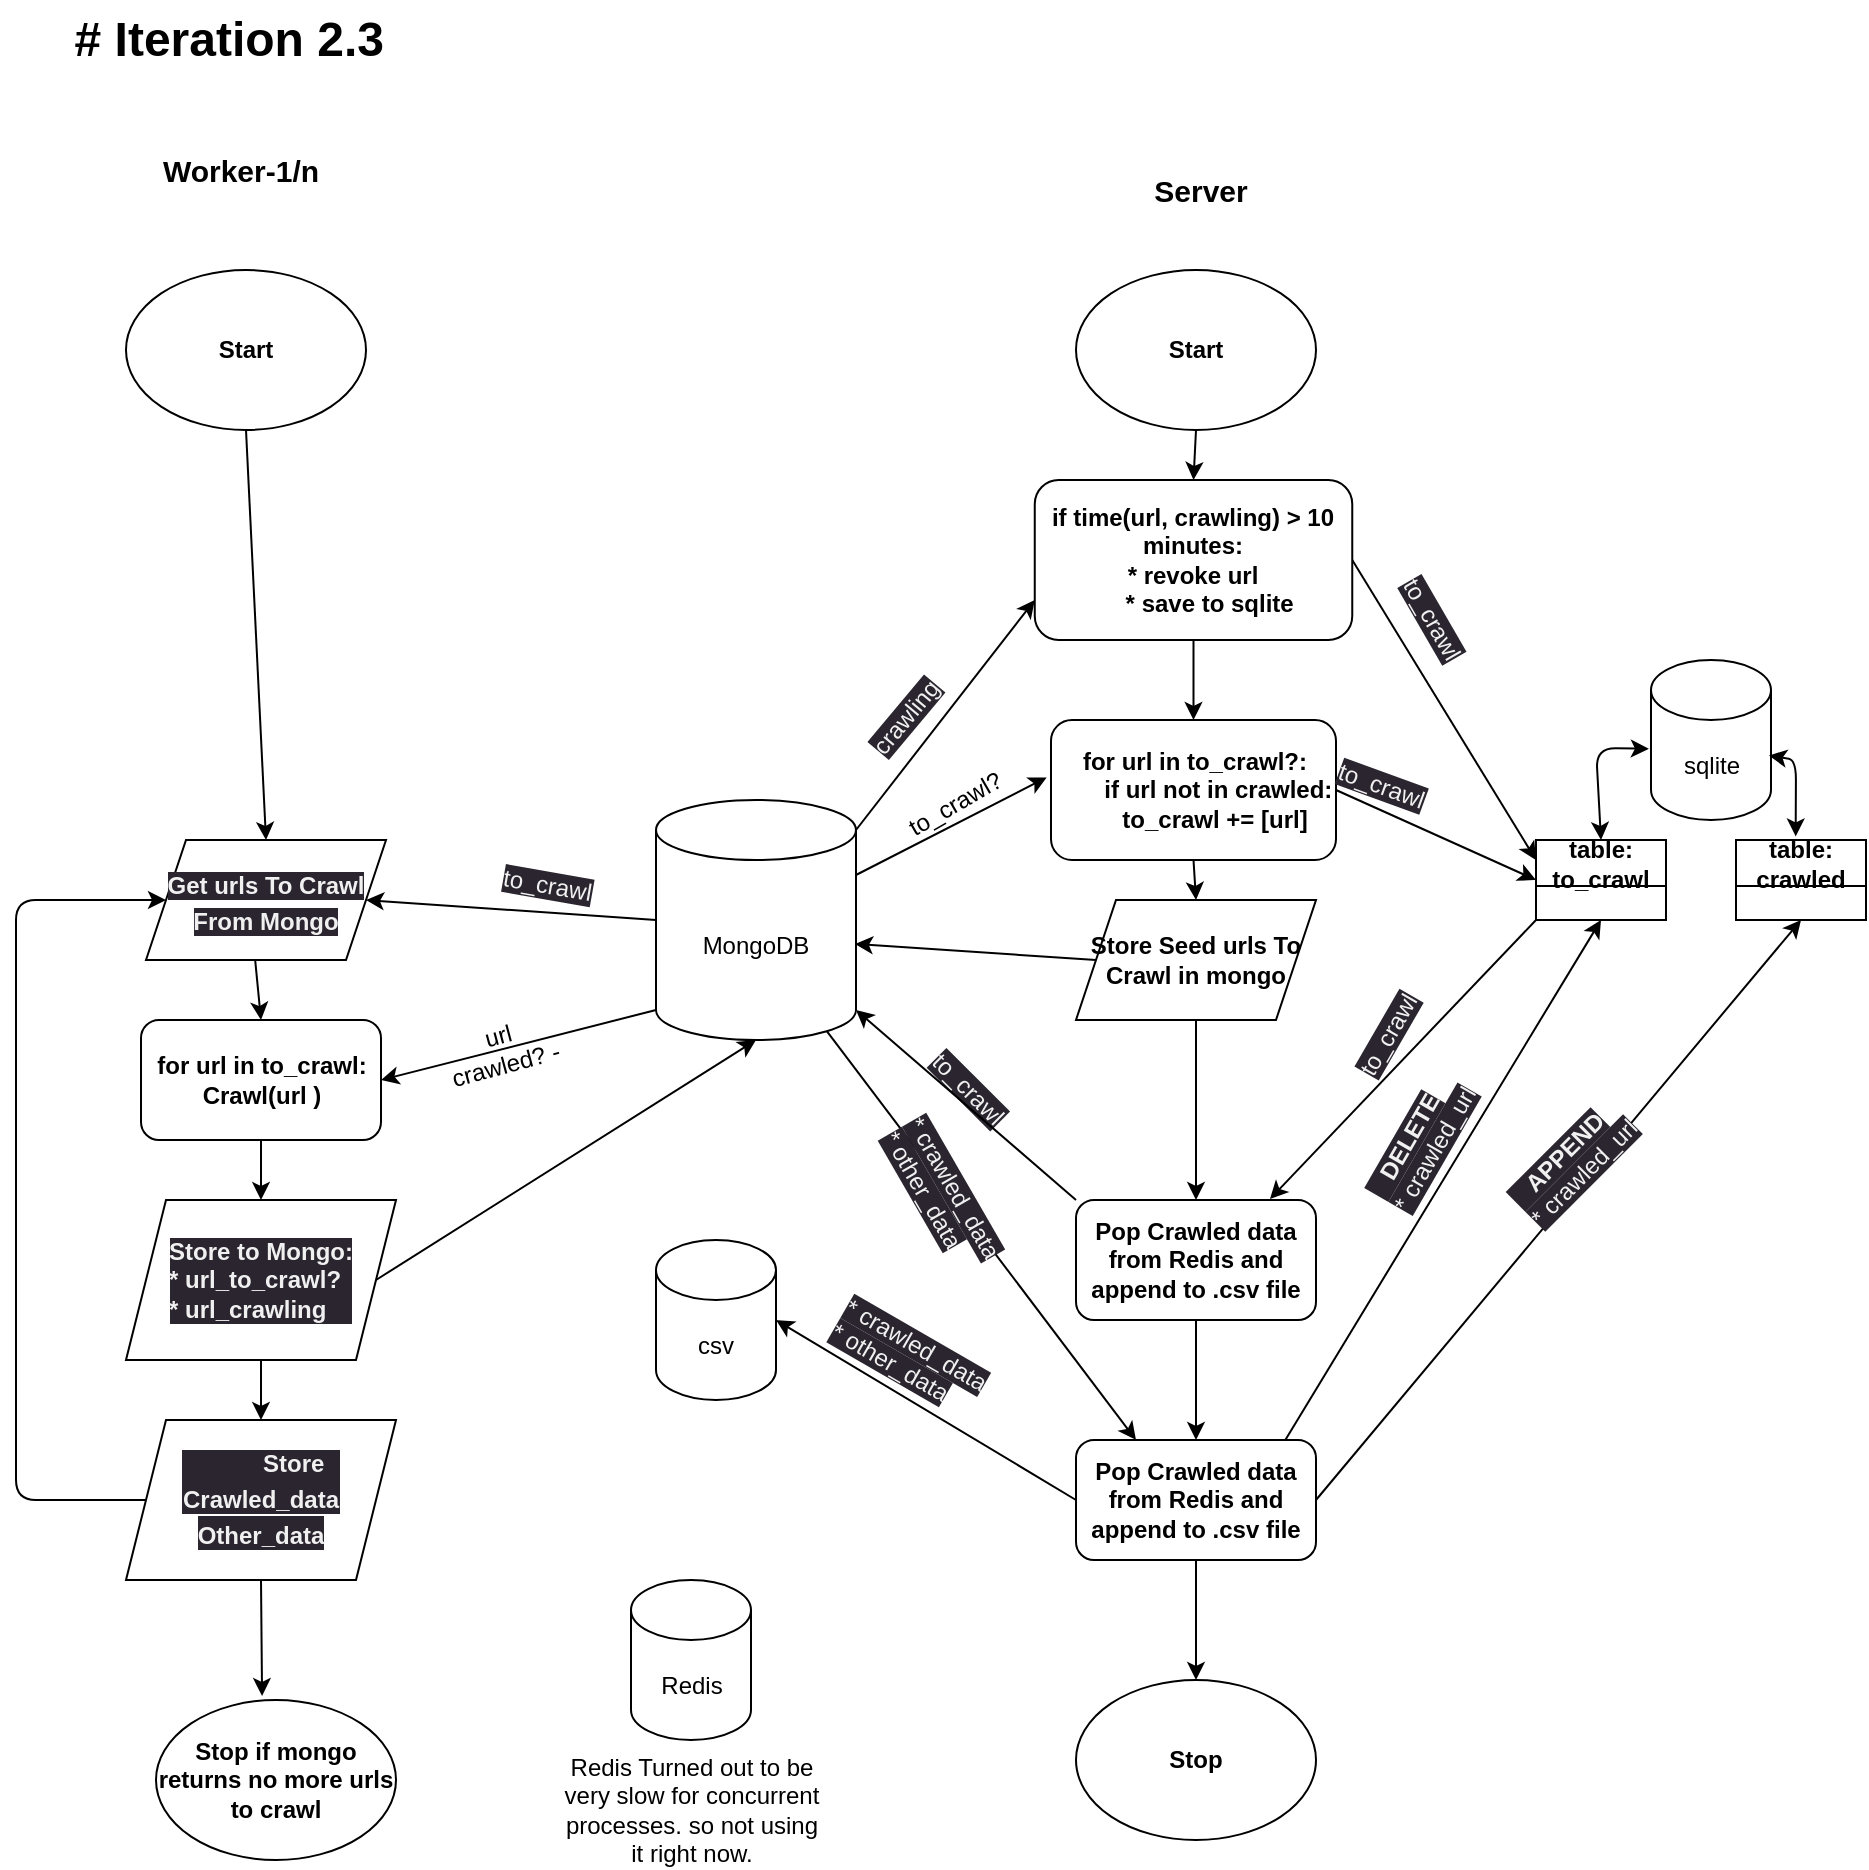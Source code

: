 <mxfile>
    <diagram id="53q-Q3146LHwUQF3R4kC" name="Page-1">
        <mxGraphModel dx="2099" dy="432" grid="1" gridSize="10" guides="1" tooltips="1" connect="1" arrows="1" fold="1" page="1" pageScale="1" pageWidth="850" pageHeight="1100" math="0" shadow="0">
            <root>
                <mxCell id="0"/>
                <mxCell id="1" parent="0"/>
                <mxCell id="26" style="edgeStyle=none;html=1;exitX=0.5;exitY=1;exitDx=0;exitDy=0;entryX=0.5;entryY=0;entryDx=0;entryDy=0;fontStyle=1" parent="1" source="27" target="68" edge="1">
                    <mxGeometry relative="1" as="geometry">
                        <mxPoint x="102.5" y="940" as="sourcePoint"/>
                        <mxPoint x="102.5" y="1000" as="targetPoint"/>
                    </mxGeometry>
                </mxCell>
                <mxCell id="27" value="Start" style="ellipse;whiteSpace=wrap;html=1;fontStyle=1" parent="1" vertex="1">
                    <mxGeometry x="35" y="715" width="120" height="80" as="geometry"/>
                </mxCell>
                <mxCell id="52" style="edgeStyle=none;html=1;exitX=0.5;exitY=1;exitDx=0;exitDy=0;entryX=0.5;entryY=0;entryDx=0;entryDy=0;" parent="1" source="67" target="66" edge="1">
                    <mxGeometry relative="1" as="geometry">
                        <mxPoint x="105" y="1250" as="sourcePoint"/>
                        <mxPoint x="105" y="1300" as="targetPoint"/>
                    </mxGeometry>
                </mxCell>
                <mxCell id="58" style="edgeStyle=none;html=1;exitX=1;exitY=0.5;exitDx=0;exitDy=0;entryX=0.5;entryY=1;entryDx=0;entryDy=0;entryPerimeter=0;" parent="1" source="67" target="48" edge="1">
                    <mxGeometry relative="1" as="geometry">
                        <mxPoint x="235" y="1220" as="sourcePoint"/>
                    </mxGeometry>
                </mxCell>
                <mxCell id="31" style="edgeStyle=none;html=1;exitX=0.5;exitY=1;exitDx=0;exitDy=0;entryX=0.5;entryY=0;entryDx=0;entryDy=0;fontStyle=1" parent="1" source="32" target="67" edge="1">
                    <mxGeometry relative="1" as="geometry">
                        <mxPoint x="105" y="1190" as="targetPoint"/>
                    </mxGeometry>
                </mxCell>
                <mxCell id="32" value="for url in to_crawl:&lt;br&gt;Crawl(url )" style="rounded=1;whiteSpace=wrap;html=1;fontStyle=1" parent="1" vertex="1">
                    <mxGeometry x="42.5" y="1090" width="120" height="60" as="geometry"/>
                </mxCell>
                <mxCell id="33" value="Stop if mongo returns no more urls to crawl" style="ellipse;whiteSpace=wrap;html=1;fontStyle=1" parent="1" vertex="1">
                    <mxGeometry x="50" y="1430" width="120" height="80" as="geometry"/>
                </mxCell>
                <mxCell id="34" style="edgeStyle=none;html=1;exitX=0.454;exitY=0.983;exitDx=0;exitDy=0;entryX=0.5;entryY=0;entryDx=0;entryDy=0;fontStyle=1;exitPerimeter=0;" parent="1" source="68" target="32" edge="1">
                    <mxGeometry relative="1" as="geometry">
                        <mxPoint x="102.5" y="1060" as="sourcePoint"/>
                    </mxGeometry>
                </mxCell>
                <mxCell id="131" style="edgeStyle=none;html=1;exitX=0.5;exitY=1;exitDx=0;exitDy=0;entryX=0.5;entryY=0;entryDx=0;entryDy=0;" edge="1" parent="1" source="37" target="130">
                    <mxGeometry relative="1" as="geometry"/>
                </mxCell>
                <mxCell id="37" value="Start" style="ellipse;whiteSpace=wrap;html=1;fontStyle=1" parent="1" vertex="1">
                    <mxGeometry x="510" y="715" width="120" height="80" as="geometry"/>
                </mxCell>
                <mxCell id="38" style="edgeStyle=none;html=1;exitX=0.5;exitY=1;exitDx=0;exitDy=0;entryX=0.5;entryY=0;entryDx=0;entryDy=0;fontStyle=1" parent="1" source="39" target="40" edge="1">
                    <mxGeometry relative="1" as="geometry">
                        <mxPoint x="570.0" y="1160" as="targetPoint"/>
                    </mxGeometry>
                </mxCell>
                <mxCell id="100" style="edgeStyle=none;html=1;exitX=0;exitY=0.5;exitDx=0;exitDy=0;entryX=1;entryY=0.5;entryDx=0;entryDy=0;entryPerimeter=0;" parent="1" source="39" target="98" edge="1">
                    <mxGeometry relative="1" as="geometry"/>
                </mxCell>
                <mxCell id="104" style="edgeStyle=none;html=1;exitX=1;exitY=0.5;exitDx=0;exitDy=0;entryX=0.5;entryY=1;entryDx=0;entryDy=0;" parent="1" source="39" target="84" edge="1">
                    <mxGeometry relative="1" as="geometry">
                        <mxPoint x="830" y="940" as="targetPoint"/>
                    </mxGeometry>
                </mxCell>
                <mxCell id="107" style="edgeStyle=none;html=1;exitX=0.869;exitY=0.011;exitDx=0;exitDy=0;entryX=0.5;entryY=1;entryDx=0;entryDy=0;exitPerimeter=0;" parent="1" source="39" target="82" edge="1">
                    <mxGeometry relative="1" as="geometry"/>
                </mxCell>
                <mxCell id="39" value="Pop Crawled data from Redis and append to .csv file" style="rounded=1;whiteSpace=wrap;html=1;fontStyle=1" parent="1" vertex="1">
                    <mxGeometry x="510" y="1300" width="120" height="60" as="geometry"/>
                </mxCell>
                <mxCell id="40" value="Stop" style="ellipse;whiteSpace=wrap;html=1;fontStyle=1" parent="1" vertex="1">
                    <mxGeometry x="510" y="1420" width="120" height="80" as="geometry"/>
                </mxCell>
                <mxCell id="41" style="edgeStyle=none;html=1;exitX=0.5;exitY=1;exitDx=0;exitDy=0;entryX=0.5;entryY=0;entryDx=0;entryDy=0;fontStyle=1;startArrow=none;" parent="1" source="109" target="39" edge="1">
                    <mxGeometry relative="1" as="geometry">
                        <mxPoint x="570" y="1050" as="sourcePoint"/>
                    </mxGeometry>
                </mxCell>
                <mxCell id="49" style="edgeStyle=none;html=1;exitX=0;exitY=0.5;exitDx=0;exitDy=0;entryX=0.995;entryY=0.6;entryDx=0;entryDy=0;entryPerimeter=0;" parent="1" source="42" target="48" edge="1">
                    <mxGeometry relative="1" as="geometry"/>
                </mxCell>
                <mxCell id="111" style="edgeStyle=none;html=1;exitX=0.5;exitY=1;exitDx=0;exitDy=0;" parent="1" source="42" target="109" edge="1">
                    <mxGeometry relative="1" as="geometry"/>
                </mxCell>
                <mxCell id="42" value="&lt;span style=&quot;font-weight: 700;&quot;&gt;Store Seed urls To Crawl in mongo&lt;/span&gt;" style="shape=parallelogram;perimeter=parallelogramPerimeter;whiteSpace=wrap;html=1;fixedSize=1;" parent="1" vertex="1">
                    <mxGeometry x="510" y="1030" width="120" height="60" as="geometry"/>
                </mxCell>
                <mxCell id="56" style="edgeStyle=none;html=1;exitX=0.855;exitY=1;exitDx=0;exitDy=-4.35;exitPerimeter=0;entryX=0.25;entryY=0;entryDx=0;entryDy=0;" parent="1" source="48" target="39" edge="1">
                    <mxGeometry relative="1" as="geometry"/>
                </mxCell>
                <mxCell id="47" value="Redis" style="shape=cylinder3;whiteSpace=wrap;html=1;boundedLbl=1;backgroundOutline=1;size=15;" parent="1" vertex="1">
                    <mxGeometry x="287.5" y="1370" width="60" height="80" as="geometry"/>
                </mxCell>
                <mxCell id="50" style="edgeStyle=none;html=1;exitX=0;exitY=0.5;exitDx=0;exitDy=0;exitPerimeter=0;entryX=1;entryY=0.5;entryDx=0;entryDy=0;" parent="1" source="48" target="68" edge="1">
                    <mxGeometry relative="1" as="geometry">
                        <mxPoint x="232.5" y="1030" as="targetPoint"/>
                    </mxGeometry>
                </mxCell>
                <mxCell id="59" style="edgeStyle=none;html=1;exitX=0;exitY=1;exitDx=0;exitDy=-15;exitPerimeter=0;entryX=1;entryY=0.5;entryDx=0;entryDy=0;" parent="1" source="48" target="32" edge="1">
                    <mxGeometry relative="1" as="geometry"/>
                </mxCell>
                <mxCell id="134" style="edgeStyle=none;html=1;exitX=1;exitY=0;exitDx=0;exitDy=15;exitPerimeter=0;entryX=0;entryY=0.75;entryDx=0;entryDy=0;" edge="1" parent="1" source="48" target="130">
                    <mxGeometry relative="1" as="geometry"/>
                </mxCell>
                <mxCell id="48" value="MongoDB" style="shape=cylinder3;whiteSpace=wrap;html=1;boundedLbl=1;backgroundOutline=1;size=15;" parent="1" vertex="1">
                    <mxGeometry x="300" y="980" width="100" height="120" as="geometry"/>
                </mxCell>
                <mxCell id="53" style="edgeStyle=none;html=1;exitX=0;exitY=0.5;exitDx=0;exitDy=0;entryX=0;entryY=0.5;entryDx=0;entryDy=0;" parent="1" source="66" target="68" edge="1">
                    <mxGeometry relative="1" as="geometry">
                        <mxPoint x="45" y="1330" as="sourcePoint"/>
                        <mxPoint x="42.5" y="1030" as="targetPoint"/>
                        <Array as="points">
                            <mxPoint x="-20" y="1330"/>
                            <mxPoint x="-20" y="1030"/>
                        </Array>
                    </mxGeometry>
                </mxCell>
                <mxCell id="54" style="edgeStyle=none;html=1;exitX=0.5;exitY=1;exitDx=0;exitDy=0;entryX=0.442;entryY=-0.025;entryDx=0;entryDy=0;entryPerimeter=0;" parent="1" source="66" target="33" edge="1">
                    <mxGeometry relative="1" as="geometry">
                        <mxPoint x="105" y="1360" as="sourcePoint"/>
                    </mxGeometry>
                </mxCell>
                <mxCell id="61" value="url crawled? -" style="text;html=1;strokeColor=none;fillColor=none;align=center;verticalAlign=middle;whiteSpace=wrap;rounded=0;rotation=-15;" parent="1" vertex="1">
                    <mxGeometry x="192.5" y="1090" width="60" height="30" as="geometry"/>
                </mxCell>
                <mxCell id="62" value="&lt;b&gt;&lt;font style=&quot;font-size: 15px;&quot;&gt;Worker-1/n&lt;/font&gt;&lt;/b&gt;" style="text;html=1;strokeColor=none;fillColor=none;align=center;verticalAlign=middle;whiteSpace=wrap;rounded=0;" parent="1" vertex="1">
                    <mxGeometry x="51.25" y="650" width="82.5" height="30" as="geometry"/>
                </mxCell>
                <mxCell id="63" value="&lt;b&gt;&lt;font style=&quot;font-size: 15px;&quot;&gt;Server&lt;/font&gt;&lt;/b&gt;" style="text;html=1;strokeColor=none;fillColor=none;align=center;verticalAlign=middle;whiteSpace=wrap;rounded=0;" parent="1" vertex="1">
                    <mxGeometry x="531.25" y="660" width="82.5" height="30" as="geometry"/>
                </mxCell>
                <mxCell id="66" value="&lt;div style=&quot;border-color: rgb(0, 0, 0); color: rgb(240, 240, 240); font-family: Helvetica; font-size: 12px; font-style: normal; font-variant-ligatures: normal; font-variant-caps: normal; font-weight: 700; letter-spacing: normal; orphans: 2; text-indent: 0px; text-transform: none; widows: 2; word-spacing: 0px; -webkit-text-stroke-width: 0px; background-color: rgb(42, 37, 47); text-decoration-thickness: initial; text-decoration-style: initial; text-decoration-color: initial; text-align: left;&quot;&gt;&lt;span style=&quot;border-color: rgb(0, 0, 0); background-color: initial;&quot;&gt;&amp;nbsp; &amp;nbsp; &amp;nbsp; &amp;nbsp; &amp;nbsp; &amp;nbsp; Store&amp;nbsp;&lt;/span&gt;&lt;/div&gt;&lt;span style=&quot;border-color: rgb(0, 0, 0); color: rgb(240, 240, 240); font-family: Helvetica; font-style: normal; font-variant-ligatures: normal; font-variant-caps: normal; letter-spacing: normal; orphans: 2; text-indent: 0px; text-transform: none; widows: 2; word-spacing: 0px; -webkit-text-stroke-width: 0px; background-color: rgb(42, 37, 47); text-decoration-thickness: initial; text-decoration-style: initial; text-decoration-color: initial; text-align: left;&quot;&gt;&lt;span style=&quot;font-size: 12px;&quot;&gt;&lt;b&gt;Crawled_data&lt;/b&gt;&lt;/span&gt;&lt;br&gt;&lt;span style=&quot;font-size: 12px;&quot;&gt;&lt;b&gt;Other_data&lt;br&gt;&lt;/b&gt;&lt;/span&gt;&lt;/span&gt;" style="shape=parallelogram;perimeter=parallelogramPerimeter;whiteSpace=wrap;html=1;fixedSize=1;fontSize=15;" parent="1" vertex="1">
                    <mxGeometry x="35" y="1290" width="135" height="80" as="geometry"/>
                </mxCell>
                <mxCell id="67" value="&lt;div style=&quot;border-color: rgb(0, 0, 0); color: rgb(240, 240, 240); font-family: Helvetica; font-size: 12px; font-style: normal; font-variant-ligatures: normal; font-variant-caps: normal; font-weight: 700; letter-spacing: normal; orphans: 2; text-indent: 0px; text-transform: none; widows: 2; word-spacing: 0px; -webkit-text-stroke-width: 0px; background-color: rgb(42, 37, 47); text-decoration-thickness: initial; text-decoration-style: initial; text-decoration-color: initial; text-align: left;&quot;&gt;&lt;div&gt;&lt;span style=&quot;background-color: initial;&quot;&gt;Store to Mongo:&lt;/span&gt;&lt;/div&gt;&lt;div&gt;&lt;span style=&quot;background-color: initial;&quot;&gt;* url_to_crawl?&lt;/span&gt;&lt;/div&gt;&lt;div&gt;&lt;span style=&quot;background-color: initial;&quot;&gt;* url_crawling&lt;/span&gt;&lt;br&gt;&lt;/div&gt;&lt;/div&gt;" style="shape=parallelogram;perimeter=parallelogramPerimeter;whiteSpace=wrap;html=1;fixedSize=1;fontSize=15;" parent="1" vertex="1">
                    <mxGeometry x="35" y="1180" width="135" height="80" as="geometry"/>
                </mxCell>
                <mxCell id="68" value="&lt;span style=&quot;color: rgb(240, 240, 240); font-family: Helvetica; font-size: 12px; font-style: normal; font-variant-ligatures: normal; font-variant-caps: normal; font-weight: 700; letter-spacing: normal; orphans: 2; text-align: center; text-indent: 0px; text-transform: none; widows: 2; word-spacing: 0px; -webkit-text-stroke-width: 0px; background-color: rgb(42, 37, 47); text-decoration-thickness: initial; text-decoration-style: initial; text-decoration-color: initial; float: none; display: inline !important;&quot;&gt;Get urls To Crawl From Mongo&lt;/span&gt;" style="shape=parallelogram;perimeter=parallelogramPerimeter;whiteSpace=wrap;html=1;fixedSize=1;fontSize=15;" parent="1" vertex="1">
                    <mxGeometry x="45" y="1000" width="120" height="60" as="geometry"/>
                </mxCell>
                <mxCell id="70" value="Redis Turned out to be very slow for concurrent processes. so not using it right now." style="text;html=1;strokeColor=none;fillColor=none;align=center;verticalAlign=middle;whiteSpace=wrap;rounded=0;rotation=0;" parent="1" vertex="1">
                    <mxGeometry x="252.5" y="1460" width="130" height="50" as="geometry"/>
                </mxCell>
                <mxCell id="71" value="# Iteration 2.3" style="text;strokeColor=none;fillColor=none;html=1;fontSize=24;fontStyle=1;verticalAlign=middle;align=right;" parent="1" vertex="1">
                    <mxGeometry x="15" y="580" width="150" height="40" as="geometry"/>
                </mxCell>
                <mxCell id="72" value="sqlite" style="shape=cylinder3;whiteSpace=wrap;html=1;boundedLbl=1;backgroundOutline=1;size=15;" parent="1" vertex="1">
                    <mxGeometry x="797.5" y="910" width="60" height="80" as="geometry"/>
                </mxCell>
                <mxCell id="77" value="&lt;span style=&quot;color: rgb(240, 240, 240); font-family: Helvetica; font-size: 12px; font-style: normal; font-variant-ligatures: normal; font-variant-caps: normal; font-weight: 400; letter-spacing: normal; orphans: 2; text-align: center; text-indent: 0px; text-transform: none; widows: 2; word-spacing: 0px; -webkit-text-stroke-width: 0px; background-color: rgb(42, 37, 47); text-decoration-thickness: initial; text-decoration-style: initial; text-decoration-color: initial; float: none; display: inline !important;&quot;&gt;to_crawl&lt;br&gt;&lt;br&gt;&lt;/span&gt;" style="text;whiteSpace=wrap;html=1;rotation=45;" parent="1" vertex="1">
                    <mxGeometry x="431.77" y="1113.66" width="55" height="25" as="geometry"/>
                </mxCell>
                <mxCell id="78" value="&lt;span style=&quot;color: rgb(240, 240, 240); font-family: Helvetica; font-size: 12px; font-style: normal; font-variant-ligatures: normal; font-variant-caps: normal; font-weight: 400; letter-spacing: normal; orphans: 2; text-align: center; text-indent: 0px; text-transform: none; widows: 2; word-spacing: 0px; -webkit-text-stroke-width: 0px; background-color: rgb(42, 37, 47); text-decoration-thickness: initial; text-decoration-style: initial; text-decoration-color: initial; float: none; display: inline !important;&quot;&gt;to_crawl&lt;br&gt;&lt;br&gt;&lt;/span&gt;" style="text;whiteSpace=wrap;html=1;rotation=10;" parent="1" vertex="1">
                    <mxGeometry x="220" y="1010" width="65" height="40" as="geometry"/>
                </mxCell>
                <mxCell id="117" style="edgeStyle=none;html=1;exitX=0;exitY=1;exitDx=0;exitDy=0;entryX=0.808;entryY=-0.008;entryDx=0;entryDy=0;entryPerimeter=0;" parent="1" source="82" target="109" edge="1">
                    <mxGeometry relative="1" as="geometry"/>
                </mxCell>
                <mxCell id="82" value="table: to_crawl" style="swimlane;whiteSpace=wrap;html=1;" parent="1" vertex="1">
                    <mxGeometry x="740" y="1000" width="65" height="40" as="geometry"/>
                </mxCell>
                <mxCell id="84" value="table: crawled" style="swimlane;whiteSpace=wrap;html=1;" parent="1" vertex="1">
                    <mxGeometry x="840" y="1000" width="65" height="40" as="geometry"/>
                </mxCell>
                <mxCell id="86" value="" style="endArrow=classic;startArrow=classic;html=1;exitX=-0.018;exitY=0.555;exitDx=0;exitDy=0;exitPerimeter=0;entryX=0.5;entryY=0;entryDx=0;entryDy=0;" parent="1" source="72" target="82" edge="1">
                    <mxGeometry width="50" height="50" relative="1" as="geometry">
                        <mxPoint x="1022.5" y="860" as="sourcePoint"/>
                        <mxPoint x="1072.5" y="810" as="targetPoint"/>
                        <Array as="points">
                            <mxPoint x="770" y="954"/>
                        </Array>
                    </mxGeometry>
                </mxCell>
                <mxCell id="87" value="" style="endArrow=classic;startArrow=classic;html=1;exitX=0.982;exitY=0.597;exitDx=0;exitDy=0;exitPerimeter=0;entryX=0.459;entryY=-0.045;entryDx=0;entryDy=0;entryPerimeter=0;" parent="1" source="72" target="84" edge="1">
                    <mxGeometry width="50" height="50" relative="1" as="geometry">
                        <mxPoint x="816.2" y="924.35" as="sourcePoint"/>
                        <mxPoint x="805" y="860" as="targetPoint"/>
                        <Array as="points">
                            <mxPoint x="870" y="960"/>
                        </Array>
                    </mxGeometry>
                </mxCell>
                <mxCell id="94" value="&lt;span style=&quot;color: rgb(240, 240, 240); font-family: Helvetica; font-size: 12px; font-style: normal; font-variant-ligatures: normal; font-variant-caps: normal; font-weight: 400; letter-spacing: normal; orphans: 2; text-align: center; text-indent: 0px; text-transform: none; widows: 2; word-spacing: 0px; -webkit-text-stroke-width: 0px; background-color: rgb(42, 37, 47); text-decoration-thickness: initial; text-decoration-style: initial; text-decoration-color: initial; float: none; display: inline !important;&quot;&gt;* crawled_data&lt;br&gt;* other_data&lt;br&gt;&lt;br&gt;&lt;br&gt;&lt;/span&gt;" style="text;whiteSpace=wrap;html=1;rotation=30;" parent="1" vertex="1">
                    <mxGeometry x="385" y="1240" width="90" height="40" as="geometry"/>
                </mxCell>
                <mxCell id="98" value="csv" style="shape=cylinder3;whiteSpace=wrap;html=1;boundedLbl=1;backgroundOutline=1;size=15;" parent="1" vertex="1">
                    <mxGeometry x="300" y="1200" width="60" height="80" as="geometry"/>
                </mxCell>
                <mxCell id="103" value="&lt;span style=&quot;color: rgb(240, 240, 240); font-family: Helvetica; font-size: 12px; font-style: normal; font-variant-ligatures: normal; font-variant-caps: normal; font-weight: 400; letter-spacing: normal; orphans: 2; text-align: center; text-indent: 0px; text-transform: none; widows: 2; word-spacing: 0px; -webkit-text-stroke-width: 0px; background-color: rgb(42, 37, 47); text-decoration-thickness: initial; text-decoration-style: initial; text-decoration-color: initial; float: none; display: inline !important;&quot;&gt;* crawled_data&lt;br&gt;* other_data&lt;br&gt;&lt;br&gt;&lt;br&gt;&lt;/span&gt;" style="text;whiteSpace=wrap;html=1;rotation=60;" parent="1" vertex="1">
                    <mxGeometry x="400" y="1160" width="90" height="40" as="geometry"/>
                </mxCell>
                <mxCell id="105" value="&lt;span style=&quot;color: rgb(240, 240, 240); font-family: Helvetica; font-size: 12px; font-style: normal; font-variant-ligatures: normal; font-variant-caps: normal; letter-spacing: normal; orphans: 2; text-align: center; text-indent: 0px; text-transform: none; widows: 2; word-spacing: 0px; -webkit-text-stroke-width: 0px; background-color: rgb(42, 37, 47); text-decoration-thickness: initial; text-decoration-style: initial; text-decoration-color: initial; float: none; display: inline !important;&quot;&gt;&lt;b&gt;&amp;nbsp; &amp;nbsp;APPEND&lt;/b&gt;&lt;br&gt;* crawled_url&lt;/span&gt;" style="text;whiteSpace=wrap;html=1;rotation=-45;" parent="1" vertex="1">
                    <mxGeometry x="717.5" y="1140" width="80" height="30" as="geometry"/>
                </mxCell>
                <mxCell id="108" value="&lt;span style=&quot;color: rgb(240, 240, 240); font-family: Helvetica; font-size: 12px; font-style: normal; font-variant-ligatures: normal; font-variant-caps: normal; letter-spacing: normal; orphans: 2; text-align: center; text-indent: 0px; text-transform: none; widows: 2; word-spacing: 0px; -webkit-text-stroke-width: 0px; background-color: rgb(42, 37, 47); text-decoration-thickness: initial; text-decoration-style: initial; text-decoration-color: initial; float: none; display: inline !important;&quot;&gt;&lt;b&gt;&amp;nbsp; &amp;nbsp;DELETE&lt;/b&gt;&lt;br&gt;* crawled_url&lt;/span&gt;" style="text;whiteSpace=wrap;html=1;rotation=-60;" parent="1" vertex="1">
                    <mxGeometry x="640" y="1130" width="80" height="30" as="geometry"/>
                </mxCell>
                <mxCell id="112" style="edgeStyle=none;html=1;exitX=0;exitY=0;exitDx=0;exitDy=0;entryX=1;entryY=1;entryDx=0;entryDy=-15;entryPerimeter=0;" parent="1" source="109" target="48" edge="1">
                    <mxGeometry relative="1" as="geometry">
                        <mxPoint x="360" y="1070" as="targetPoint"/>
                    </mxGeometry>
                </mxCell>
                <mxCell id="109" value="Pop Crawled data from Redis and append to .csv file" style="rounded=1;whiteSpace=wrap;html=1;fontStyle=1" parent="1" vertex="1">
                    <mxGeometry x="510" y="1180" width="120" height="60" as="geometry"/>
                </mxCell>
                <mxCell id="118" value="&lt;span style=&quot;color: rgb(240, 240, 240); font-family: Helvetica; font-size: 12px; font-style: normal; font-variant-ligatures: normal; font-variant-caps: normal; font-weight: 400; letter-spacing: normal; orphans: 2; text-align: center; text-indent: 0px; text-transform: none; widows: 2; word-spacing: 0px; -webkit-text-stroke-width: 0px; background-color: rgb(42, 37, 47); text-decoration-thickness: initial; text-decoration-style: initial; text-decoration-color: initial; float: none; display: inline !important;&quot;&gt;to_crawl&lt;br&gt;&lt;br&gt;&lt;/span&gt;" style="text;whiteSpace=wrap;html=1;rotation=-60;" parent="1" vertex="1">
                    <mxGeometry x="643.75" y="1083.66" width="46.25" height="30" as="geometry"/>
                </mxCell>
                <mxCell id="123" style="edgeStyle=none;html=1;exitX=0.5;exitY=1;exitDx=0;exitDy=0;entryX=0.5;entryY=0;entryDx=0;entryDy=0;" parent="1" source="88" target="42" edge="1">
                    <mxGeometry relative="1" as="geometry"/>
                </mxCell>
                <mxCell id="128" style="edgeStyle=none;html=1;exitX=1;exitY=0.5;exitDx=0;exitDy=0;entryX=0;entryY=0.5;entryDx=0;entryDy=0;" parent="1" source="88" target="82" edge="1">
                    <mxGeometry relative="1" as="geometry"/>
                </mxCell>
                <mxCell id="88" value="for url in to_crawl?:&lt;br&gt;&amp;nbsp; &amp;nbsp; &amp;nbsp; &amp;nbsp;if url not in crawled:&lt;br&gt;&amp;nbsp; &amp;nbsp; &amp;nbsp; to_crawl += [url]" style="rounded=1;whiteSpace=wrap;html=1;fontStyle=1" parent="1" vertex="1">
                    <mxGeometry x="497.5" y="940" width="142.5" height="70" as="geometry"/>
                </mxCell>
                <mxCell id="124" style="edgeStyle=none;html=1;exitX=1;exitY=0;exitDx=0;exitDy=37.5;exitPerimeter=0;entryX=-0.015;entryY=0.41;entryDx=0;entryDy=0;entryPerimeter=0;" parent="1" source="48" target="88" edge="1">
                    <mxGeometry relative="1" as="geometry">
                        <mxPoint x="400" y="1062.5" as="sourcePoint"/>
                        <mxPoint x="540" y="1180" as="targetPoint"/>
                    </mxGeometry>
                </mxCell>
                <mxCell id="125" value="&lt;span style=&quot;text-align: center;&quot;&gt;to_crawl?&lt;/span&gt;" style="text;whiteSpace=wrap;html=1;rotation=-30;" parent="1" vertex="1">
                    <mxGeometry x="420" y="970.0" width="50" height="20" as="geometry"/>
                </mxCell>
                <mxCell id="129" value="&lt;span style=&quot;color: rgb(240, 240, 240); font-family: Helvetica; font-size: 12px; font-style: normal; font-variant-ligatures: normal; font-variant-caps: normal; font-weight: 400; letter-spacing: normal; orphans: 2; text-align: center; text-indent: 0px; text-transform: none; widows: 2; word-spacing: 0px; -webkit-text-stroke-width: 0px; background-color: rgb(42, 37, 47); text-decoration-thickness: initial; text-decoration-style: initial; text-decoration-color: initial; float: none; display: inline !important;&quot;&gt;to_crawl&lt;/span&gt;" style="text;whiteSpace=wrap;html=1;rotation=20;" parent="1" vertex="1">
                    <mxGeometry x="640" y="960" width="50" height="20" as="geometry"/>
                </mxCell>
                <mxCell id="132" style="edgeStyle=none;html=1;exitX=0.5;exitY=1;exitDx=0;exitDy=0;entryX=0.5;entryY=0;entryDx=0;entryDy=0;" edge="1" parent="1" source="130" target="88">
                    <mxGeometry relative="1" as="geometry"/>
                </mxCell>
                <mxCell id="133" style="edgeStyle=none;html=1;exitX=1;exitY=0.5;exitDx=0;exitDy=0;entryX=0;entryY=0.25;entryDx=0;entryDy=0;" edge="1" parent="1" source="130" target="82">
                    <mxGeometry relative="1" as="geometry"/>
                </mxCell>
                <mxCell id="130" value="if time(url, crawling) &amp;gt; 10 minutes:&lt;br&gt;* revoke url&lt;br&gt;&amp;nbsp; &amp;nbsp; &amp;nbsp;* save to sqlite&lt;br&gt;" style="rounded=1;whiteSpace=wrap;html=1;fontStyle=1" vertex="1" parent="1">
                    <mxGeometry x="489.38" y="820" width="158.75" height="80" as="geometry"/>
                </mxCell>
                <mxCell id="135" value="&lt;span style=&quot;color: rgb(240, 240, 240); font-family: Helvetica; font-size: 12px; font-style: normal; font-variant-ligatures: normal; font-variant-caps: normal; font-weight: 400; letter-spacing: normal; orphans: 2; text-align: center; text-indent: 0px; text-transform: none; widows: 2; word-spacing: 0px; -webkit-text-stroke-width: 0px; background-color: rgb(42, 37, 47); text-decoration-thickness: initial; text-decoration-style: initial; text-decoration-color: initial; float: none; display: inline !important;&quot;&gt;crawling&lt;/span&gt;" style="text;whiteSpace=wrap;html=1;rotation=-50;" vertex="1" parent="1">
                    <mxGeometry x="400" y="920" width="60" height="30" as="geometry"/>
                </mxCell>
                <mxCell id="136" value="&lt;span style=&quot;color: rgb(240, 240, 240); font-family: Helvetica; font-size: 12px; font-style: normal; font-variant-ligatures: normal; font-variant-caps: normal; font-weight: 400; letter-spacing: normal; orphans: 2; text-align: center; text-indent: 0px; text-transform: none; widows: 2; word-spacing: 0px; -webkit-text-stroke-width: 0px; background-color: rgb(42, 37, 47); text-decoration-thickness: initial; text-decoration-style: initial; text-decoration-color: initial; float: none; display: inline !important;&quot;&gt;to_crawl&lt;br&gt;&lt;br&gt;&lt;/span&gt;" style="text;whiteSpace=wrap;html=1;rotation=60;" vertex="1" parent="1">
                    <mxGeometry x="660" y="880" width="60" height="30" as="geometry"/>
                </mxCell>
            </root>
        </mxGraphModel>
    </diagram>
</mxfile>